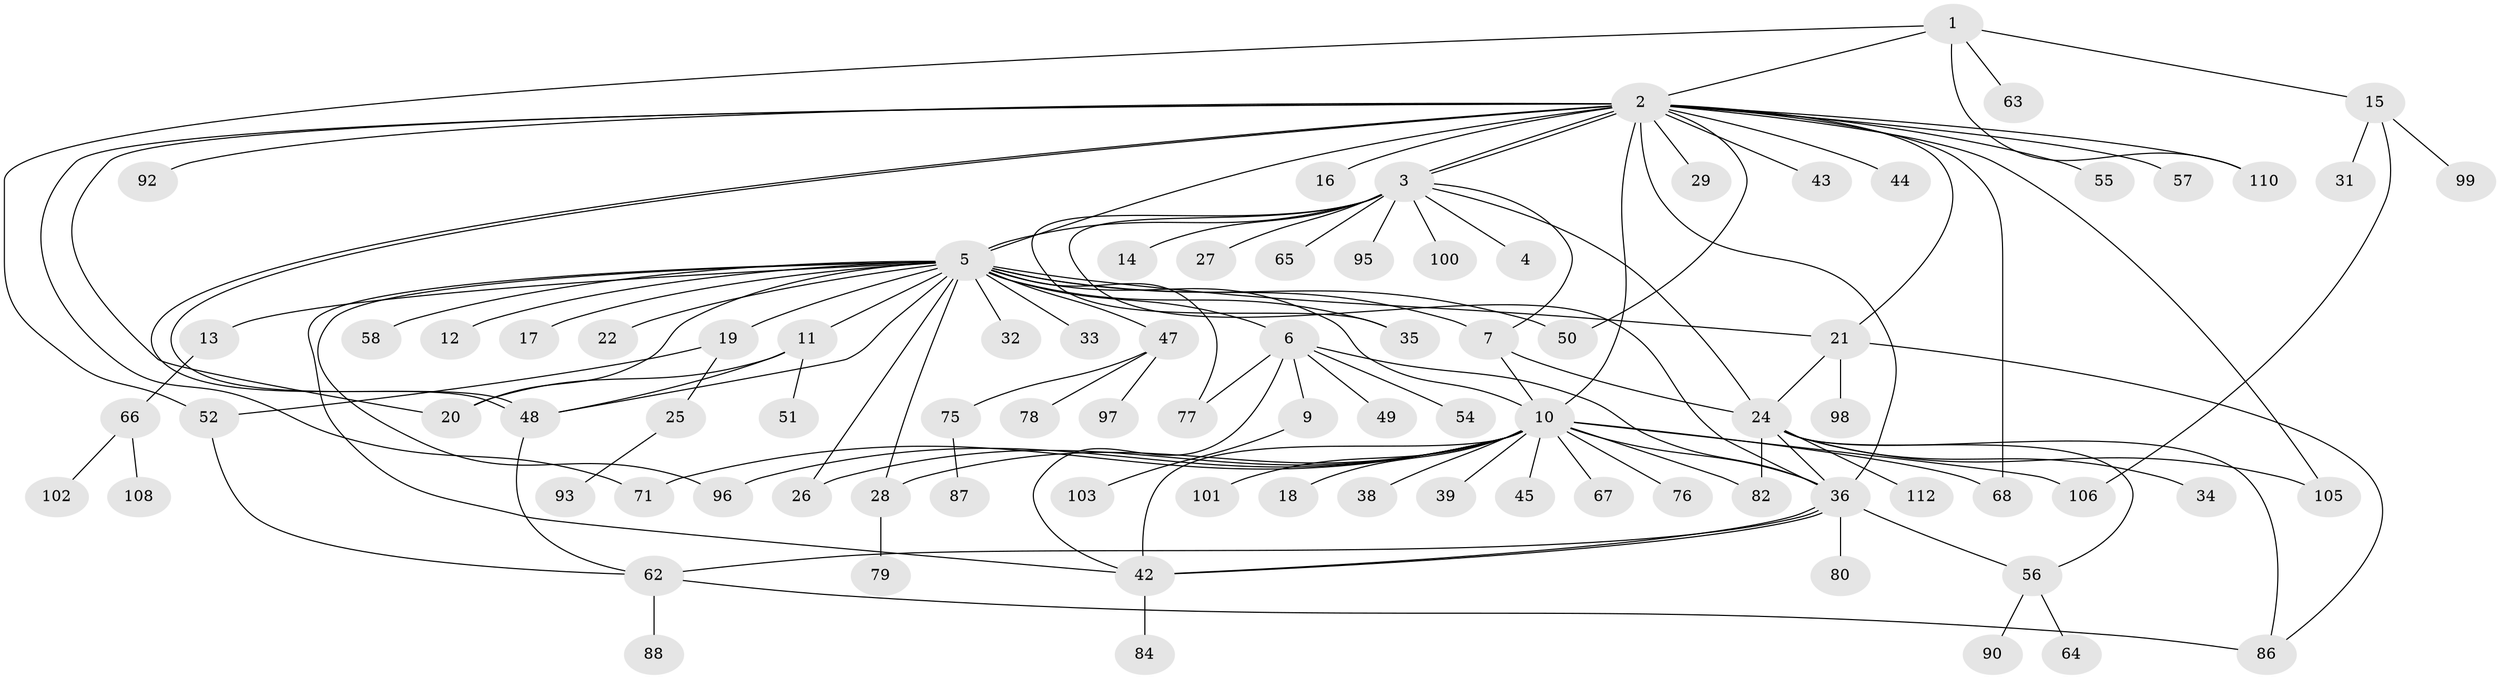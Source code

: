 // Generated by graph-tools (version 1.1) at 2025/51/02/27/25 19:51:59]
// undirected, 86 vertices, 124 edges
graph export_dot {
graph [start="1"]
  node [color=gray90,style=filled];
  1 [super="+40"];
  2 [super="+61"];
  3 [super="+37"];
  4 [super="+70"];
  5 [super="+8"];
  6;
  7 [super="+111"];
  9;
  10 [super="+30"];
  11 [super="+81"];
  12;
  13 [super="+53"];
  14 [super="+41"];
  15 [super="+73"];
  16;
  17;
  18;
  19 [super="+94"];
  20 [super="+23"];
  21 [super="+46"];
  22;
  24 [super="+91"];
  25 [super="+83"];
  26;
  27;
  28 [super="+104"];
  29 [super="+72"];
  31;
  32;
  33;
  34;
  35 [super="+85"];
  36 [super="+59"];
  38;
  39;
  42;
  43;
  44;
  45;
  47 [super="+89"];
  48;
  49;
  50;
  51;
  52;
  54;
  55;
  56 [super="+60"];
  57;
  58;
  62 [super="+74"];
  63;
  64;
  65 [super="+69"];
  66;
  67;
  68 [super="+109"];
  71;
  75;
  76;
  77;
  78;
  79;
  80;
  82 [super="+107"];
  84;
  86;
  87;
  88;
  90;
  92;
  93;
  95;
  96;
  97;
  98;
  99;
  100;
  101;
  102;
  103;
  105;
  106;
  108;
  110;
  112;
  1 -- 2;
  1 -- 15;
  1 -- 52;
  1 -- 63;
  1 -- 110;
  2 -- 3;
  2 -- 3;
  2 -- 5;
  2 -- 10 [weight=2];
  2 -- 16;
  2 -- 20;
  2 -- 21;
  2 -- 29;
  2 -- 43;
  2 -- 44;
  2 -- 48;
  2 -- 48;
  2 -- 50;
  2 -- 55;
  2 -- 57;
  2 -- 68;
  2 -- 71;
  2 -- 92;
  2 -- 105;
  2 -- 110;
  2 -- 36;
  3 -- 4;
  3 -- 5;
  3 -- 7;
  3 -- 14;
  3 -- 24;
  3 -- 27;
  3 -- 36;
  3 -- 65;
  3 -- 100;
  3 -- 95;
  3 -- 35;
  5 -- 6;
  5 -- 7;
  5 -- 10 [weight=3];
  5 -- 11;
  5 -- 12;
  5 -- 13;
  5 -- 17;
  5 -- 21;
  5 -- 22;
  5 -- 26;
  5 -- 28;
  5 -- 33;
  5 -- 35;
  5 -- 42;
  5 -- 47 [weight=2];
  5 -- 48;
  5 -- 50;
  5 -- 58;
  5 -- 77;
  5 -- 96;
  5 -- 32;
  5 -- 19;
  5 -- 20;
  6 -- 9;
  6 -- 42;
  6 -- 49;
  6 -- 54;
  6 -- 77;
  6 -- 36;
  7 -- 10;
  7 -- 24;
  9 -- 103;
  10 -- 18;
  10 -- 26;
  10 -- 28;
  10 -- 36;
  10 -- 38;
  10 -- 39;
  10 -- 42;
  10 -- 67;
  10 -- 71;
  10 -- 76;
  10 -- 82;
  10 -- 96;
  10 -- 101;
  10 -- 106;
  10 -- 45;
  10 -- 68;
  11 -- 51;
  11 -- 48;
  11 -- 20;
  13 -- 66;
  15 -- 31;
  15 -- 99;
  15 -- 106;
  19 -- 25;
  19 -- 52;
  21 -- 24;
  21 -- 98;
  21 -- 86;
  24 -- 34;
  24 -- 56;
  24 -- 82;
  24 -- 86;
  24 -- 105;
  24 -- 112;
  24 -- 36;
  25 -- 93;
  28 -- 79;
  36 -- 42;
  36 -- 42;
  36 -- 80;
  36 -- 56;
  36 -- 62;
  42 -- 84;
  47 -- 75;
  47 -- 78;
  47 -- 97;
  48 -- 62;
  52 -- 62;
  56 -- 90;
  56 -- 64;
  62 -- 86;
  62 -- 88;
  66 -- 102;
  66 -- 108;
  75 -- 87;
}
